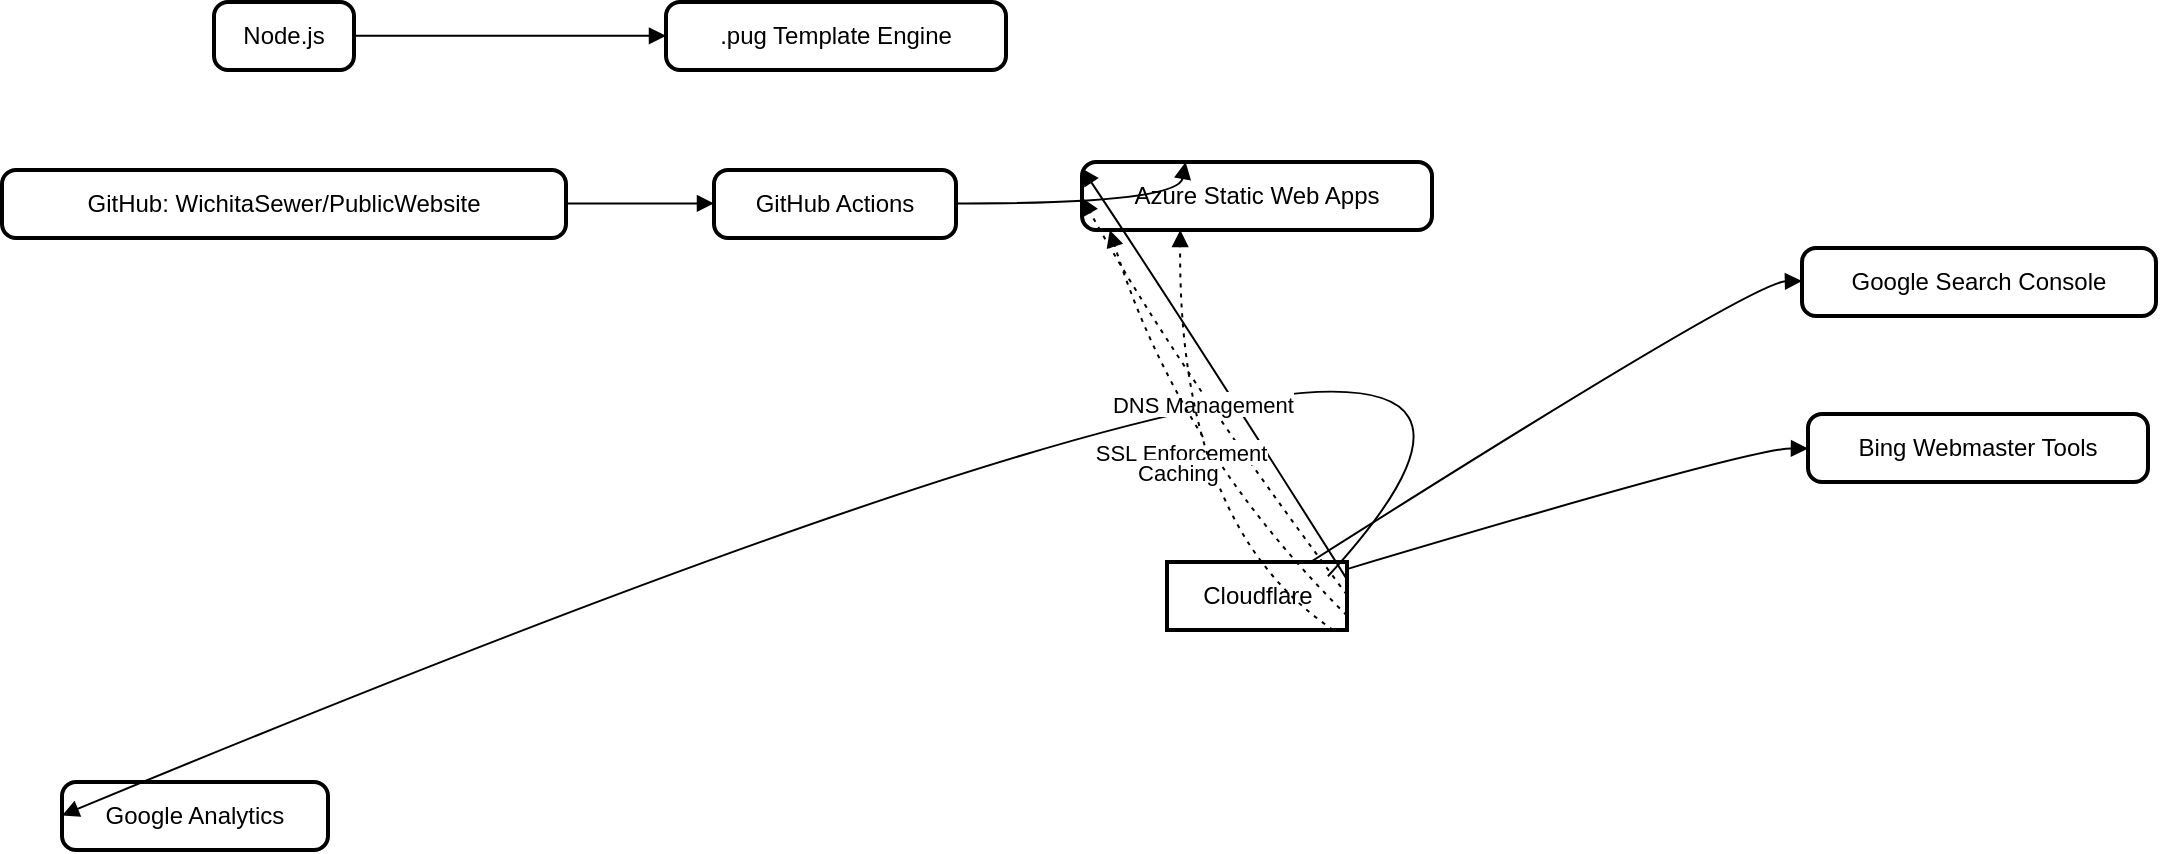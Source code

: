 <mxfile version="23.1.1" type="github">
  <diagram id="C5RBs43oDa-KdzZeNtuy" name="Page-1">
    <mxGraphModel dx="1489" dy="790" grid="1" gridSize="10" guides="1" tooltips="1" connect="1" arrows="1" fold="1" page="1" pageScale="1" pageWidth="827" pageHeight="1169" math="0" shadow="0">
      <root>
        <mxCell id="WIyWlLk6GJQsqaUBKTNV-0" />
        <mxCell id="WIyWlLk6GJQsqaUBKTNV-1" parent="WIyWlLk6GJQsqaUBKTNV-0" />
        <mxCell id="HmaXb01TjknQqm6pla91-0" value="Node.js" style="rounded=1;absoluteArcSize=1;arcSize=14;whiteSpace=wrap;strokeWidth=2;" vertex="1" parent="WIyWlLk6GJQsqaUBKTNV-1">
          <mxGeometry x="126" y="20" width="70" height="34" as="geometry" />
        </mxCell>
        <mxCell id="HmaXb01TjknQqm6pla91-1" value=".pug Template Engine" style="rounded=1;absoluteArcSize=1;arcSize=14;whiteSpace=wrap;strokeWidth=2;" vertex="1" parent="WIyWlLk6GJQsqaUBKTNV-1">
          <mxGeometry x="352" y="20" width="170" height="34" as="geometry" />
        </mxCell>
        <mxCell id="HmaXb01TjknQqm6pla91-2" value="GitHub: WichitaSewer/PublicWebsite" style="rounded=1;absoluteArcSize=1;arcSize=14;whiteSpace=wrap;strokeWidth=2;" vertex="1" parent="WIyWlLk6GJQsqaUBKTNV-1">
          <mxGeometry x="20" y="104" width="282" height="34" as="geometry" />
        </mxCell>
        <mxCell id="HmaXb01TjknQqm6pla91-3" value="GitHub Actions" style="rounded=1;absoluteArcSize=1;arcSize=14;whiteSpace=wrap;strokeWidth=2;" vertex="1" parent="WIyWlLk6GJQsqaUBKTNV-1">
          <mxGeometry x="376" y="104" width="121" height="34" as="geometry" />
        </mxCell>
        <mxCell id="HmaXb01TjknQqm6pla91-4" value="Azure Static Web Apps" style="rounded=1;absoluteArcSize=1;arcSize=14;whiteSpace=wrap;strokeWidth=2;" vertex="1" parent="WIyWlLk6GJQsqaUBKTNV-1">
          <mxGeometry x="560" y="100" width="175" height="34" as="geometry" />
        </mxCell>
        <mxCell id="HmaXb01TjknQqm6pla91-5" value="Cloudflare" style="whiteSpace=wrap;strokeWidth=2;" vertex="1" parent="WIyWlLk6GJQsqaUBKTNV-1">
          <mxGeometry x="602.5" y="300" width="90" height="34" as="geometry" />
        </mxCell>
        <mxCell id="HmaXb01TjknQqm6pla91-6" value="Google Analytics" style="rounded=1;absoluteArcSize=1;arcSize=14;whiteSpace=wrap;strokeWidth=2;" vertex="1" parent="WIyWlLk6GJQsqaUBKTNV-1">
          <mxGeometry x="50" y="410" width="133" height="34" as="geometry" />
        </mxCell>
        <mxCell id="HmaXb01TjknQqm6pla91-7" value="Google Search Console" style="rounded=1;absoluteArcSize=1;arcSize=14;whiteSpace=wrap;strokeWidth=2;" vertex="1" parent="WIyWlLk6GJQsqaUBKTNV-1">
          <mxGeometry x="920" y="143" width="177" height="34" as="geometry" />
        </mxCell>
        <mxCell id="HmaXb01TjknQqm6pla91-8" value="Bing Webmaster Tools" style="rounded=1;absoluteArcSize=1;arcSize=14;whiteSpace=wrap;strokeWidth=2;" vertex="1" parent="WIyWlLk6GJQsqaUBKTNV-1">
          <mxGeometry x="923" y="226" width="170" height="34" as="geometry" />
        </mxCell>
        <mxCell id="HmaXb01TjknQqm6pla91-9" value="" style="curved=1;startArrow=none;endArrow=block;exitX=0.995;exitY=0.497;entryX=-0.002;entryY=0.497;rounded=0;" edge="1" parent="WIyWlLk6GJQsqaUBKTNV-1" source="HmaXb01TjknQqm6pla91-0" target="HmaXb01TjknQqm6pla91-1">
          <mxGeometry relative="1" as="geometry">
            <Array as="points" />
          </mxGeometry>
        </mxCell>
        <mxCell id="HmaXb01TjknQqm6pla91-10" value="" style="curved=1;startArrow=none;endArrow=block;exitX=0.999;exitY=0.491;entryX=0.0;entryY=0.491;rounded=0;" edge="1" parent="WIyWlLk6GJQsqaUBKTNV-1" source="HmaXb01TjknQqm6pla91-2" target="HmaXb01TjknQqm6pla91-3">
          <mxGeometry relative="1" as="geometry">
            <Array as="points" />
          </mxGeometry>
        </mxCell>
        <mxCell id="HmaXb01TjknQqm6pla91-11" value="" style="curved=1;startArrow=none;endArrow=block;exitX=0.999;exitY=0.491;entryX=0.29;entryY=-0.015;rounded=0;" edge="1" parent="WIyWlLk6GJQsqaUBKTNV-1" source="HmaXb01TjknQqm6pla91-3" target="HmaXb01TjknQqm6pla91-4">
          <mxGeometry relative="1" as="geometry">
            <Array as="points">
              <mxPoint x="608" y="121" />
            </Array>
          </mxGeometry>
        </mxCell>
        <mxCell id="HmaXb01TjknQqm6pla91-12" value="" style="curved=1;startArrow=none;endArrow=block;exitX=0.991;exitY=0.26;entryX=-0.002;entryY=0.093;rounded=0;" edge="1" parent="WIyWlLk6GJQsqaUBKTNV-1" source="HmaXb01TjknQqm6pla91-5" target="HmaXb01TjknQqm6pla91-4">
          <mxGeometry relative="1" as="geometry">
            <Array as="points">
              <mxPoint x="608" y="175" />
            </Array>
          </mxGeometry>
        </mxCell>
        <mxCell id="HmaXb01TjknQqm6pla91-13" value="" style="curved=1;startArrow=none;endArrow=block;exitX=0.894;exitY=0.21;entryX=0.001;entryY=0.491;rounded=0;exitDx=0;exitDy=0;exitPerimeter=0;" edge="1" parent="WIyWlLk6GJQsqaUBKTNV-1" source="HmaXb01TjknQqm6pla91-5" target="HmaXb01TjknQqm6pla91-6">
          <mxGeometry relative="1" as="geometry">
            <Array as="points">
              <mxPoint x="895" y="76" />
            </Array>
          </mxGeometry>
        </mxCell>
        <mxCell id="HmaXb01TjknQqm6pla91-14" value="" style="curved=1;startArrow=none;endArrow=block;entryX=-0.001;entryY=0.485;rounded=0;" edge="1" parent="WIyWlLk6GJQsqaUBKTNV-1" source="HmaXb01TjknQqm6pla91-5" target="HmaXb01TjknQqm6pla91-7">
          <mxGeometry relative="1" as="geometry">
            <Array as="points">
              <mxPoint x="895" y="160" />
            </Array>
          </mxGeometry>
        </mxCell>
        <mxCell id="HmaXb01TjknQqm6pla91-15" value="" style="curved=1;startArrow=none;endArrow=block;entryX=0.002;entryY=0.509;rounded=0;" edge="1" parent="WIyWlLk6GJQsqaUBKTNV-1" source="HmaXb01TjknQqm6pla91-5" target="HmaXb01TjknQqm6pla91-8">
          <mxGeometry relative="1" as="geometry">
            <Array as="points">
              <mxPoint x="895" y="243" />
            </Array>
          </mxGeometry>
        </mxCell>
        <mxCell id="HmaXb01TjknQqm6pla91-16" value="DNS Management" style="curved=1;dashed=1;dashPattern=2 3;startArrow=none;endArrow=block;exitX=0.991;exitY=0.485;entryX=-0.002;entryY=0.528;rounded=0;" edge="1" parent="WIyWlLk6GJQsqaUBKTNV-1" source="HmaXb01TjknQqm6pla91-5" target="HmaXb01TjknQqm6pla91-4">
          <mxGeometry relative="1" as="geometry">
            <Array as="points">
              <mxPoint x="608" y="204" />
            </Array>
          </mxGeometry>
        </mxCell>
        <mxCell id="HmaXb01TjknQqm6pla91-17" value="SSL Enforcement" style="curved=1;dashed=1;dashPattern=2 3;startArrow=none;endArrow=block;exitX=0.991;exitY=0.783;entryX=0.097;entryY=0.979;rounded=0;" edge="1" parent="WIyWlLk6GJQsqaUBKTNV-1" source="HmaXb01TjknQqm6pla91-5" target="HmaXb01TjknQqm6pla91-4">
          <mxGeometry relative="1" as="geometry">
            <Array as="points">
              <mxPoint x="608" y="243" />
            </Array>
          </mxGeometry>
        </mxCell>
        <mxCell id="HmaXb01TjknQqm6pla91-18" value="Caching" style="curved=1;dashed=1;dashPattern=2 3;startArrow=none;endArrow=block;exitX=0.909;exitY=0.982;entryX=0.29;entryY=0.979;rounded=0;" edge="1" parent="WIyWlLk6GJQsqaUBKTNV-1" source="HmaXb01TjknQqm6pla91-5" target="HmaXb01TjknQqm6pla91-4">
          <mxGeometry relative="1" as="geometry">
            <Array as="points">
              <mxPoint x="608" y="282" />
            </Array>
          </mxGeometry>
        </mxCell>
      </root>
    </mxGraphModel>
  </diagram>
</mxfile>
